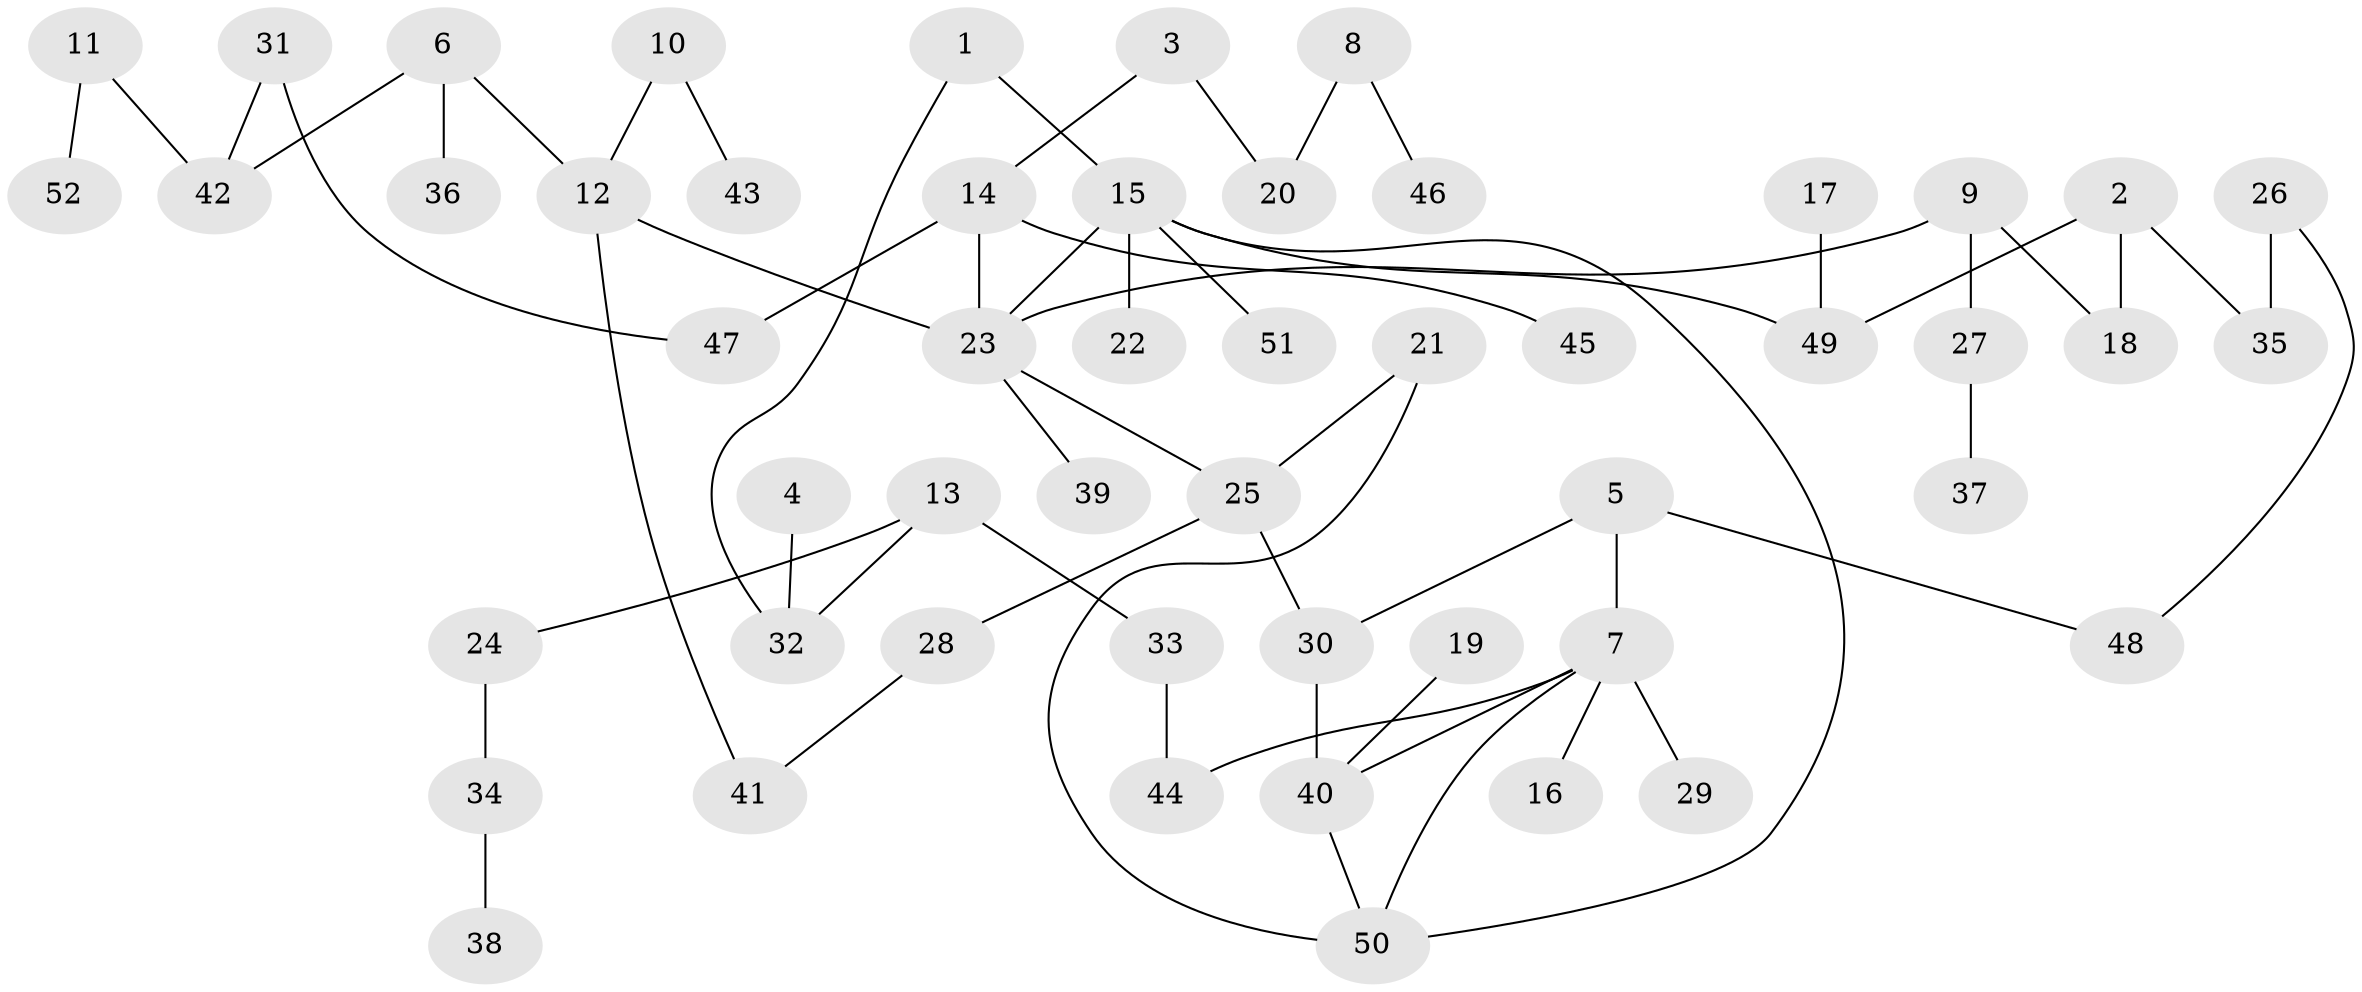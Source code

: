 // original degree distribution, {4: 0.04807692307692308, 8: 0.009615384615384616, 2: 0.38461538461538464, 3: 0.11538461538461539, 7: 0.009615384615384616, 5: 0.04807692307692308, 6: 0.019230769230769232, 1: 0.36538461538461536}
// Generated by graph-tools (version 1.1) at 2025/00/03/09/25 03:00:59]
// undirected, 52 vertices, 60 edges
graph export_dot {
graph [start="1"]
  node [color=gray90,style=filled];
  1;
  2;
  3;
  4;
  5;
  6;
  7;
  8;
  9;
  10;
  11;
  12;
  13;
  14;
  15;
  16;
  17;
  18;
  19;
  20;
  21;
  22;
  23;
  24;
  25;
  26;
  27;
  28;
  29;
  30;
  31;
  32;
  33;
  34;
  35;
  36;
  37;
  38;
  39;
  40;
  41;
  42;
  43;
  44;
  45;
  46;
  47;
  48;
  49;
  50;
  51;
  52;
  1 -- 15 [weight=1.0];
  1 -- 32 [weight=1.0];
  2 -- 18 [weight=1.0];
  2 -- 35 [weight=1.0];
  2 -- 49 [weight=1.0];
  3 -- 14 [weight=1.0];
  3 -- 20 [weight=1.0];
  4 -- 32 [weight=1.0];
  5 -- 7 [weight=1.0];
  5 -- 30 [weight=1.0];
  5 -- 48 [weight=1.0];
  6 -- 12 [weight=1.0];
  6 -- 36 [weight=1.0];
  6 -- 42 [weight=1.0];
  7 -- 16 [weight=1.0];
  7 -- 29 [weight=1.0];
  7 -- 40 [weight=1.0];
  7 -- 44 [weight=1.0];
  7 -- 50 [weight=1.0];
  8 -- 20 [weight=1.0];
  8 -- 46 [weight=1.0];
  9 -- 18 [weight=1.0];
  9 -- 23 [weight=1.0];
  9 -- 27 [weight=1.0];
  10 -- 12 [weight=1.0];
  10 -- 43 [weight=1.0];
  11 -- 42 [weight=1.0];
  11 -- 52 [weight=1.0];
  12 -- 23 [weight=1.0];
  12 -- 41 [weight=1.0];
  13 -- 24 [weight=1.0];
  13 -- 32 [weight=1.0];
  13 -- 33 [weight=1.0];
  14 -- 23 [weight=1.0];
  14 -- 45 [weight=1.0];
  14 -- 47 [weight=1.0];
  15 -- 22 [weight=1.0];
  15 -- 23 [weight=1.0];
  15 -- 49 [weight=1.0];
  15 -- 50 [weight=1.0];
  15 -- 51 [weight=1.0];
  17 -- 49 [weight=1.0];
  19 -- 40 [weight=1.0];
  21 -- 25 [weight=1.0];
  21 -- 50 [weight=1.0];
  23 -- 25 [weight=1.0];
  23 -- 39 [weight=1.0];
  24 -- 34 [weight=1.0];
  25 -- 28 [weight=1.0];
  25 -- 30 [weight=1.0];
  26 -- 35 [weight=2.0];
  26 -- 48 [weight=1.0];
  27 -- 37 [weight=1.0];
  28 -- 41 [weight=1.0];
  30 -- 40 [weight=1.0];
  31 -- 42 [weight=1.0];
  31 -- 47 [weight=1.0];
  33 -- 44 [weight=1.0];
  34 -- 38 [weight=1.0];
  40 -- 50 [weight=1.0];
}
